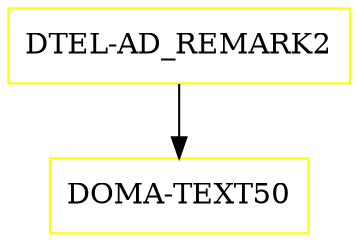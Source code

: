 digraph G {
  "DTEL-AD_REMARK2" [shape=box,color=yellow];
  "DOMA-TEXT50" [shape=box,color=yellow,URL="./DOMA_TEXT50.html"];
  "DTEL-AD_REMARK2" -> "DOMA-TEXT50";
}
